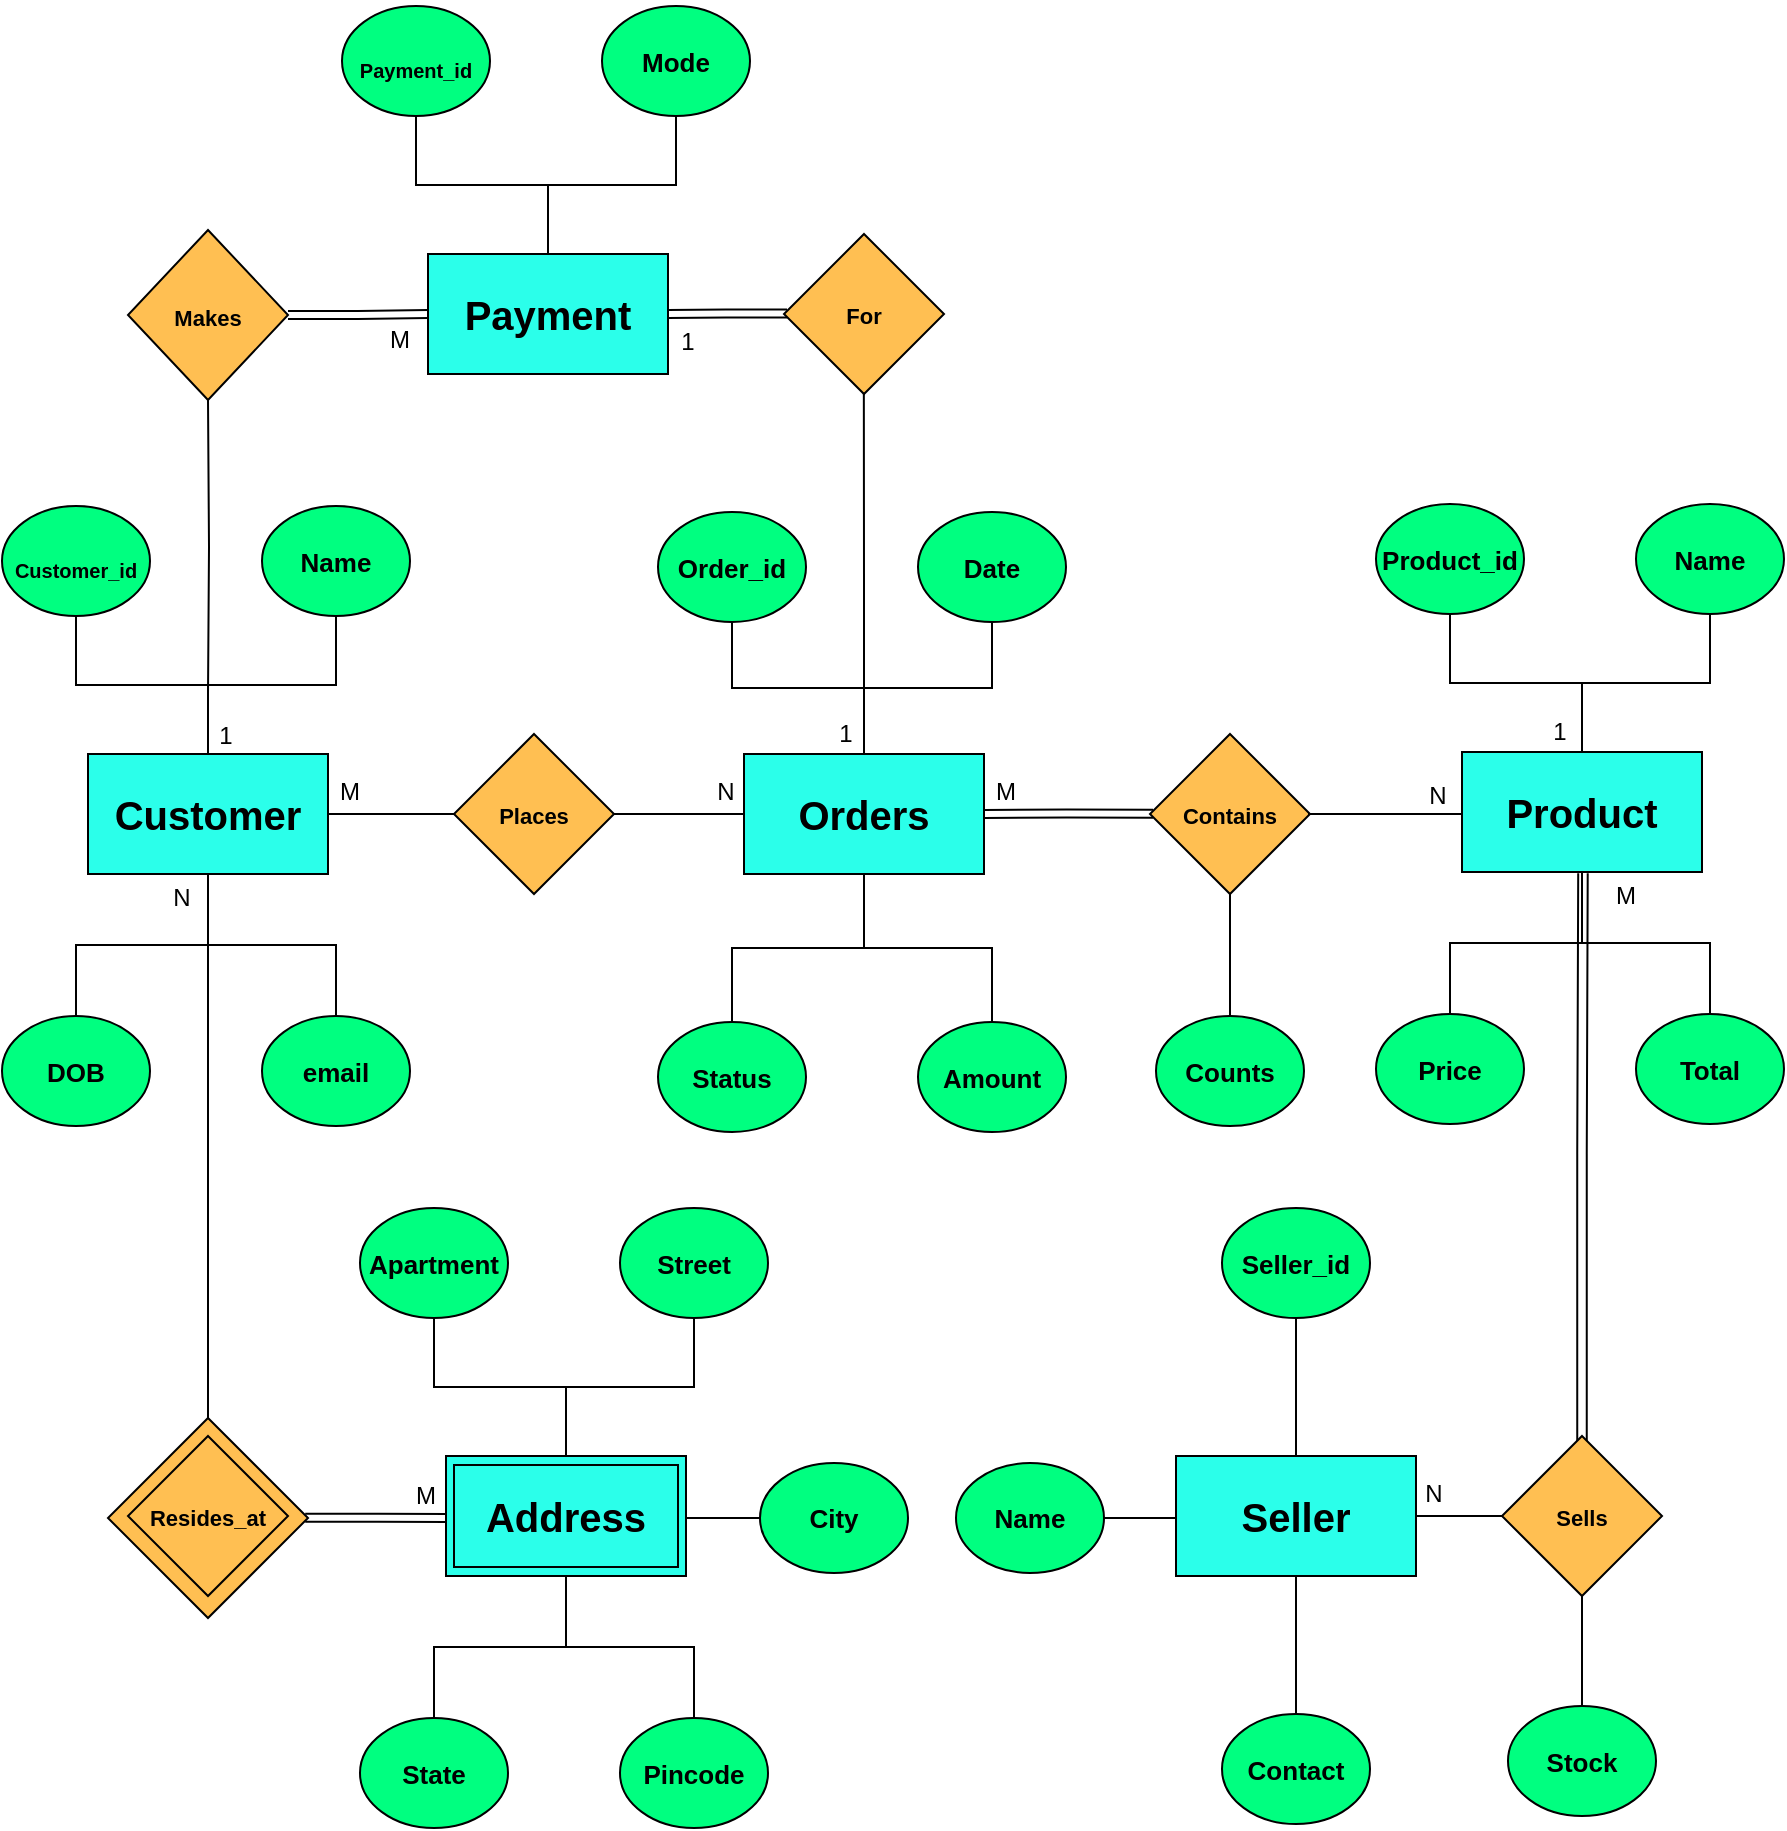 <mxfile version="21.1.2" type="device">
  <diagram id="R2lEEEUBdFMjLlhIrx00" name="Page-1">
    <mxGraphModel dx="3696" dy="1213" grid="1" gridSize="10" guides="1" tooltips="1" connect="1" arrows="1" fold="1" page="1" pageScale="1" pageWidth="827" pageHeight="1169" math="0" shadow="0" extFonts="Permanent Marker^https://fonts.googleapis.com/css?family=Permanent+Marker">
      <root>
        <mxCell id="0" />
        <mxCell id="1" parent="0" />
        <mxCell id="KHnSY-_LkUJuz1N_nqIR-14" style="edgeStyle=orthogonalEdgeStyle;rounded=0;orthogonalLoop=1;jettySize=auto;html=1;shape=link;entryX=0.504;entryY=1.011;entryDx=0;entryDy=0;entryPerimeter=0;width=-4.76;exitX=0.5;exitY=0.063;exitDx=0;exitDy=0;exitPerimeter=0;" parent="1" source="v4f28T3IhRBPjSLcpTwt-173" target="v4f28T3IhRBPjSLcpTwt-58" edge="1">
          <mxGeometry relative="1" as="geometry">
            <mxPoint x="-407" y="1570" as="targetPoint" />
          </mxGeometry>
        </mxCell>
        <mxCell id="v4f28T3IhRBPjSLcpTwt-319" style="edgeStyle=orthogonalEdgeStyle;rounded=0;orthogonalLoop=1;jettySize=auto;html=1;endArrow=none;endFill=0;" parent="1" source="v4f28T3IhRBPjSLcpTwt-170" edge="1">
          <mxGeometry relative="1" as="geometry">
            <mxPoint x="-583" y="1620" as="targetPoint" />
          </mxGeometry>
        </mxCell>
        <mxCell id="v4f28T3IhRBPjSLcpTwt-56" value="" style="group" parent="1" vertex="1" connectable="0">
          <mxGeometry x="-610" y="1691" width="271" height="310" as="geometry" />
        </mxCell>
        <mxCell id="v4f28T3IhRBPjSLcpTwt-55" style="edgeStyle=orthogonalEdgeStyle;rounded=0;orthogonalLoop=1;jettySize=auto;html=1;endArrow=none;endFill=0;" parent="v4f28T3IhRBPjSLcpTwt-56" source="v4f28T3IhRBPjSLcpTwt-37" edge="1">
          <mxGeometry relative="1" as="geometry">
            <mxPoint x="117" y="151.5" as="targetPoint" />
          </mxGeometry>
        </mxCell>
        <mxCell id="KHnSY-_LkUJuz1N_nqIR-15" style="edgeStyle=orthogonalEdgeStyle;rounded=0;orthogonalLoop=1;jettySize=auto;html=1;entryX=0;entryY=0.5;entryDx=0;entryDy=0;endArrow=none;endFill=0;" parent="v4f28T3IhRBPjSLcpTwt-56" source="v4f28T3IhRBPjSLcpTwt-31" target="v4f28T3IhRBPjSLcpTwt-173" edge="1">
          <mxGeometry relative="1" as="geometry" />
        </mxCell>
        <mxCell id="v4f28T3IhRBPjSLcpTwt-31" value="&lt;h3 style=&quot;font-size: 20px;&quot;&gt;Seller&lt;/h3&gt;" style="rounded=0;whiteSpace=wrap;html=1;fillColor=#2BFFEA;align=center;" parent="v4f28T3IhRBPjSLcpTwt-56" vertex="1">
          <mxGeometry y="124" width="120" height="60" as="geometry" />
        </mxCell>
        <mxCell id="v4f28T3IhRBPjSLcpTwt-32" value="&lt;h1 style=&quot;font-size: 13px;&quot;&gt;Seller_id&lt;/h1&gt;" style="ellipse;whiteSpace=wrap;html=1;fillColor=#00FF80;" parent="v4f28T3IhRBPjSLcpTwt-56" vertex="1">
          <mxGeometry x="23" width="74" height="55" as="geometry" />
        </mxCell>
        <mxCell id="v4f28T3IhRBPjSLcpTwt-33" style="edgeStyle=orthogonalEdgeStyle;rounded=0;orthogonalLoop=1;jettySize=auto;html=1;entryX=0.5;entryY=1;entryDx=0;entryDy=0;endArrow=none;endFill=0;" parent="v4f28T3IhRBPjSLcpTwt-56" source="v4f28T3IhRBPjSLcpTwt-31" target="v4f28T3IhRBPjSLcpTwt-32" edge="1">
          <mxGeometry relative="1" as="geometry" />
        </mxCell>
        <mxCell id="v4f28T3IhRBPjSLcpTwt-40" value="&lt;h1 style=&quot;font-size: 13px;&quot;&gt;Contact&lt;/h1&gt;" style="ellipse;whiteSpace=wrap;html=1;fillColor=#00FF80;" parent="v4f28T3IhRBPjSLcpTwt-56" vertex="1">
          <mxGeometry x="23" y="253" width="74" height="55" as="geometry" />
        </mxCell>
        <mxCell id="v4f28T3IhRBPjSLcpTwt-41" style="edgeStyle=orthogonalEdgeStyle;rounded=0;orthogonalLoop=1;jettySize=auto;html=1;entryX=0.5;entryY=0;entryDx=0;entryDy=0;strokeColor=default;endArrow=none;endFill=0;" parent="v4f28T3IhRBPjSLcpTwt-56" source="v4f28T3IhRBPjSLcpTwt-31" target="v4f28T3IhRBPjSLcpTwt-40" edge="1">
          <mxGeometry relative="1" as="geometry" />
        </mxCell>
        <mxCell id="v4f28T3IhRBPjSLcpTwt-173" value="&lt;h3 style=&quot;border-color: var(--border-color);&quot;&gt;&lt;font style=&quot;font-size: 11px;&quot;&gt;Sells&lt;/font&gt;&lt;/h3&gt;" style="rhombus;whiteSpace=wrap;html=1;fillColor=#FFBF52;" parent="v4f28T3IhRBPjSLcpTwt-56" vertex="1">
          <mxGeometry x="163" y="114" width="80" height="80" as="geometry" />
        </mxCell>
        <mxCell id="v4f28T3IhRBPjSLcpTwt-323" value="&lt;h1 style=&quot;font-size: 13px;&quot;&gt;Stock&lt;/h1&gt;" style="ellipse;whiteSpace=wrap;html=1;fillColor=#00FF80;" parent="v4f28T3IhRBPjSLcpTwt-56" vertex="1">
          <mxGeometry x="166" y="249" width="74" height="55" as="geometry" />
        </mxCell>
        <mxCell id="v4f28T3IhRBPjSLcpTwt-324" style="edgeStyle=orthogonalEdgeStyle;rounded=0;orthogonalLoop=1;jettySize=auto;html=1;entryX=0.5;entryY=0;entryDx=0;entryDy=0;endArrow=none;endFill=0;" parent="v4f28T3IhRBPjSLcpTwt-56" source="v4f28T3IhRBPjSLcpTwt-173" target="v4f28T3IhRBPjSLcpTwt-323" edge="1">
          <mxGeometry relative="1" as="geometry" />
        </mxCell>
        <mxCell id="KHnSY-_LkUJuz1N_nqIR-45" value="N" style="text;html=1;strokeColor=none;fillColor=none;align=center;verticalAlign=middle;whiteSpace=wrap;rounded=0;" parent="v4f28T3IhRBPjSLcpTwt-56" vertex="1">
          <mxGeometry x="124" y="138" width="10" height="10" as="geometry" />
        </mxCell>
        <mxCell id="v4f28T3IhRBPjSLcpTwt-86" value="" style="group" parent="1" vertex="1" connectable="0">
          <mxGeometry x="-510" y="1339" width="204" height="310" as="geometry" />
        </mxCell>
        <mxCell id="v4f28T3IhRBPjSLcpTwt-58" value="&lt;h3 style=&quot;font-size: 20px;&quot;&gt;Product&lt;/h3&gt;" style="rounded=0;whiteSpace=wrap;html=1;fillColor=#2BFFEA;align=center;" parent="v4f28T3IhRBPjSLcpTwt-86" vertex="1">
          <mxGeometry x="43" y="124" width="120" height="60" as="geometry" />
        </mxCell>
        <mxCell id="v4f28T3IhRBPjSLcpTwt-84" value="" style="edgeStyle=orthogonalEdgeStyle;rounded=0;orthogonalLoop=1;jettySize=auto;html=1;endArrow=none;endFill=0;" parent="v4f28T3IhRBPjSLcpTwt-86" source="v4f28T3IhRBPjSLcpTwt-59" target="v4f28T3IhRBPjSLcpTwt-58" edge="1">
          <mxGeometry relative="1" as="geometry" />
        </mxCell>
        <mxCell id="v4f28T3IhRBPjSLcpTwt-59" value="&lt;h1 style=&quot;font-size: 13px;&quot;&gt;Name&lt;/h1&gt;" style="ellipse;whiteSpace=wrap;html=1;fillColor=#00FF80;" parent="v4f28T3IhRBPjSLcpTwt-86" vertex="1">
          <mxGeometry x="130" width="74" height="55" as="geometry" />
        </mxCell>
        <mxCell id="v4f28T3IhRBPjSLcpTwt-85" value="" style="edgeStyle=orthogonalEdgeStyle;rounded=0;orthogonalLoop=1;jettySize=auto;html=1;endArrow=none;endFill=0;" parent="v4f28T3IhRBPjSLcpTwt-86" source="v4f28T3IhRBPjSLcpTwt-62" target="v4f28T3IhRBPjSLcpTwt-58" edge="1">
          <mxGeometry relative="1" as="geometry" />
        </mxCell>
        <mxCell id="v4f28T3IhRBPjSLcpTwt-62" value="&lt;h1 style=&quot;font-size: 13px;&quot;&gt;Product_id&lt;/h1&gt;" style="ellipse;whiteSpace=wrap;html=1;fillColor=#00FF80;" parent="v4f28T3IhRBPjSLcpTwt-86" vertex="1">
          <mxGeometry width="74" height="55" as="geometry" />
        </mxCell>
        <mxCell id="v4f28T3IhRBPjSLcpTwt-83" value="" style="edgeStyle=orthogonalEdgeStyle;rounded=0;orthogonalLoop=1;jettySize=auto;html=1;endArrow=none;endFill=0;" parent="v4f28T3IhRBPjSLcpTwt-86" source="v4f28T3IhRBPjSLcpTwt-66" target="v4f28T3IhRBPjSLcpTwt-58" edge="1">
          <mxGeometry relative="1" as="geometry" />
        </mxCell>
        <mxCell id="v4f28T3IhRBPjSLcpTwt-66" value="&lt;h1 style=&quot;font-size: 13px;&quot;&gt;Price&lt;/h1&gt;" style="ellipse;whiteSpace=wrap;html=1;fillColor=#00FF80;" parent="v4f28T3IhRBPjSLcpTwt-86" vertex="1">
          <mxGeometry y="255" width="74" height="55" as="geometry" />
        </mxCell>
        <mxCell id="v4f28T3IhRBPjSLcpTwt-82" value="" style="edgeStyle=orthogonalEdgeStyle;rounded=0;orthogonalLoop=1;jettySize=auto;html=1;endArrow=none;endFill=0;" parent="v4f28T3IhRBPjSLcpTwt-86" source="v4f28T3IhRBPjSLcpTwt-67" target="v4f28T3IhRBPjSLcpTwt-58" edge="1">
          <mxGeometry relative="1" as="geometry" />
        </mxCell>
        <mxCell id="v4f28T3IhRBPjSLcpTwt-67" value="&lt;h1 style=&quot;font-size: 13px;&quot;&gt;Total&lt;/h1&gt;" style="ellipse;whiteSpace=wrap;html=1;fillColor=#00FF80;" parent="v4f28T3IhRBPjSLcpTwt-86" vertex="1">
          <mxGeometry x="130" y="255" width="74" height="55" as="geometry" />
        </mxCell>
        <mxCell id="v4f28T3IhRBPjSLcpTwt-226" value="N" style="text;html=1;strokeColor=none;fillColor=none;align=center;verticalAlign=middle;whiteSpace=wrap;rounded=0;" parent="v4f28T3IhRBPjSLcpTwt-86" vertex="1">
          <mxGeometry x="26" y="141" width="10" height="10" as="geometry" />
        </mxCell>
        <mxCell id="v4f28T3IhRBPjSLcpTwt-246" value="M" style="text;html=1;strokeColor=none;fillColor=none;align=center;verticalAlign=middle;whiteSpace=wrap;rounded=0;" parent="v4f28T3IhRBPjSLcpTwt-86" vertex="1">
          <mxGeometry x="120" y="191" width="10" height="10" as="geometry" />
        </mxCell>
        <mxCell id="v4f28T3IhRBPjSLcpTwt-294" value="1" style="text;html=1;strokeColor=none;fillColor=none;align=center;verticalAlign=middle;whiteSpace=wrap;rounded=0;" parent="v4f28T3IhRBPjSLcpTwt-86" vertex="1">
          <mxGeometry x="87" y="109" width="10" height="10" as="geometry" />
        </mxCell>
        <mxCell id="v4f28T3IhRBPjSLcpTwt-129" value="" style="group" parent="1" vertex="1" connectable="0">
          <mxGeometry x="-869" y="1343" width="380" height="385" as="geometry" />
        </mxCell>
        <mxCell id="v4f28T3IhRBPjSLcpTwt-98" value="&lt;h3 style=&quot;font-size: 20px;&quot;&gt;Orders&lt;/h3&gt;" style="rounded=0;whiteSpace=wrap;html=1;fillColor=#2BFFEA;align=center;" parent="v4f28T3IhRBPjSLcpTwt-129" vertex="1">
          <mxGeometry x="43" y="121" width="120" height="60" as="geometry" />
        </mxCell>
        <mxCell id="v4f28T3IhRBPjSLcpTwt-99" value="" style="edgeStyle=orthogonalEdgeStyle;rounded=0;orthogonalLoop=1;jettySize=auto;html=1;endArrow=none;endFill=0;" parent="v4f28T3IhRBPjSLcpTwt-129" source="v4f28T3IhRBPjSLcpTwt-100" target="v4f28T3IhRBPjSLcpTwt-98" edge="1">
          <mxGeometry relative="1" as="geometry" />
        </mxCell>
        <mxCell id="v4f28T3IhRBPjSLcpTwt-100" value="&lt;h1 style=&quot;font-size: 13px;&quot;&gt;Date&lt;/h1&gt;" style="ellipse;whiteSpace=wrap;html=1;fillColor=#00FF80;" parent="v4f28T3IhRBPjSLcpTwt-129" vertex="1">
          <mxGeometry x="130" width="74" height="55" as="geometry" />
        </mxCell>
        <mxCell id="v4f28T3IhRBPjSLcpTwt-101" value="" style="edgeStyle=orthogonalEdgeStyle;rounded=0;orthogonalLoop=1;jettySize=auto;html=1;endArrow=none;endFill=0;" parent="v4f28T3IhRBPjSLcpTwt-129" source="v4f28T3IhRBPjSLcpTwt-102" target="v4f28T3IhRBPjSLcpTwt-98" edge="1">
          <mxGeometry relative="1" as="geometry" />
        </mxCell>
        <mxCell id="v4f28T3IhRBPjSLcpTwt-102" value="&lt;h1 style=&quot;font-size: 13px;&quot;&gt;Order_id&lt;/h1&gt;" style="ellipse;whiteSpace=wrap;html=1;fillColor=#00FF80;" parent="v4f28T3IhRBPjSLcpTwt-129" vertex="1">
          <mxGeometry width="74" height="55" as="geometry" />
        </mxCell>
        <mxCell id="v4f28T3IhRBPjSLcpTwt-103" value="" style="edgeStyle=orthogonalEdgeStyle;rounded=0;orthogonalLoop=1;jettySize=auto;html=1;endArrow=none;endFill=0;" parent="v4f28T3IhRBPjSLcpTwt-129" source="v4f28T3IhRBPjSLcpTwt-104" target="v4f28T3IhRBPjSLcpTwt-98" edge="1">
          <mxGeometry relative="1" as="geometry" />
        </mxCell>
        <mxCell id="v4f28T3IhRBPjSLcpTwt-104" value="&lt;h1 style=&quot;font-size: 13px;&quot;&gt;Status&lt;/h1&gt;" style="ellipse;whiteSpace=wrap;html=1;fillColor=#00FF80;" parent="v4f28T3IhRBPjSLcpTwt-129" vertex="1">
          <mxGeometry y="255" width="74" height="55" as="geometry" />
        </mxCell>
        <mxCell id="v4f28T3IhRBPjSLcpTwt-105" value="" style="edgeStyle=orthogonalEdgeStyle;rounded=0;orthogonalLoop=1;jettySize=auto;html=1;endArrow=none;endFill=0;" parent="v4f28T3IhRBPjSLcpTwt-129" source="v4f28T3IhRBPjSLcpTwt-106" target="v4f28T3IhRBPjSLcpTwt-98" edge="1">
          <mxGeometry relative="1" as="geometry" />
        </mxCell>
        <mxCell id="v4f28T3IhRBPjSLcpTwt-106" value="&lt;h1 style=&quot;font-size: 13px;&quot;&gt;Amount&lt;/h1&gt;" style="ellipse;whiteSpace=wrap;html=1;fillColor=#00FF80;" parent="v4f28T3IhRBPjSLcpTwt-129" vertex="1">
          <mxGeometry x="130" y="255" width="74" height="55" as="geometry" />
        </mxCell>
        <mxCell id="v4f28T3IhRBPjSLcpTwt-204" value="N" style="text;html=1;strokeColor=none;fillColor=none;align=center;verticalAlign=middle;whiteSpace=wrap;rounded=0;" parent="v4f28T3IhRBPjSLcpTwt-129" vertex="1">
          <mxGeometry x="29" y="135" width="10" height="10" as="geometry" />
        </mxCell>
        <mxCell id="v4f28T3IhRBPjSLcpTwt-205" value="M" style="text;html=1;strokeColor=none;fillColor=none;align=center;verticalAlign=middle;whiteSpace=wrap;rounded=0;" parent="v4f28T3IhRBPjSLcpTwt-129" vertex="1">
          <mxGeometry x="169" y="135" width="10" height="10" as="geometry" />
        </mxCell>
        <mxCell id="v4f28T3IhRBPjSLcpTwt-320" value="&lt;h1 style=&quot;font-size: 13px;&quot;&gt;Counts&lt;/h1&gt;" style="ellipse;whiteSpace=wrap;html=1;fillColor=#00FF80;" parent="v4f28T3IhRBPjSLcpTwt-129" vertex="1">
          <mxGeometry x="249" y="252" width="74" height="55" as="geometry" />
        </mxCell>
        <mxCell id="KHnSY-_LkUJuz1N_nqIR-49" value="" style="group" parent="v4f28T3IhRBPjSLcpTwt-129" vertex="1" connectable="0">
          <mxGeometry x="-158" y="-253" width="204" height="184" as="geometry" />
        </mxCell>
        <mxCell id="v4f28T3IhRBPjSLcpTwt-118" value="&lt;h3 style=&quot;font-size: 20px;&quot;&gt;Payment&lt;/h3&gt;" style="rounded=0;whiteSpace=wrap;html=1;fillColor=#2BFFEA;align=center;container=0;" parent="KHnSY-_LkUJuz1N_nqIR-49" vertex="1">
          <mxGeometry x="43" y="124" width="120" height="60" as="geometry" />
        </mxCell>
        <mxCell id="v4f28T3IhRBPjSLcpTwt-119" value="" style="edgeStyle=orthogonalEdgeStyle;rounded=0;orthogonalLoop=1;jettySize=auto;html=1;endArrow=none;endFill=0;" parent="KHnSY-_LkUJuz1N_nqIR-49" source="v4f28T3IhRBPjSLcpTwt-120" target="v4f28T3IhRBPjSLcpTwt-118" edge="1">
          <mxGeometry relative="1" as="geometry" />
        </mxCell>
        <mxCell id="v4f28T3IhRBPjSLcpTwt-120" value="&lt;h1 style=&quot;font-size: 13px;&quot;&gt;Mode&lt;/h1&gt;" style="ellipse;whiteSpace=wrap;html=1;fillColor=#00FF80;container=0;" parent="KHnSY-_LkUJuz1N_nqIR-49" vertex="1">
          <mxGeometry x="130" width="74" height="55" as="geometry" />
        </mxCell>
        <mxCell id="v4f28T3IhRBPjSLcpTwt-121" value="" style="edgeStyle=orthogonalEdgeStyle;rounded=0;orthogonalLoop=1;jettySize=auto;html=1;endArrow=none;endFill=0;" parent="KHnSY-_LkUJuz1N_nqIR-49" source="v4f28T3IhRBPjSLcpTwt-122" target="v4f28T3IhRBPjSLcpTwt-118" edge="1">
          <mxGeometry relative="1" as="geometry" />
        </mxCell>
        <mxCell id="v4f28T3IhRBPjSLcpTwt-122" value="&lt;h1 style=&quot;&quot;&gt;&lt;font style=&quot;font-size: 10px;&quot;&gt;Payment_id&lt;/font&gt;&lt;/h1&gt;" style="ellipse;whiteSpace=wrap;html=1;fillColor=#00FF80;container=0;" parent="KHnSY-_LkUJuz1N_nqIR-49" vertex="1">
          <mxGeometry width="74" height="55" as="geometry" />
        </mxCell>
        <mxCell id="v4f28T3IhRBPjSLcpTwt-247" value="M" style="text;html=1;strokeColor=none;fillColor=none;align=center;verticalAlign=middle;whiteSpace=wrap;rounded=0;container=0;" parent="KHnSY-_LkUJuz1N_nqIR-49" vertex="1">
          <mxGeometry x="24" y="162" width="10" height="10" as="geometry" />
        </mxCell>
        <mxCell id="v4f28T3IhRBPjSLcpTwt-311" value="1" style="text;html=1;strokeColor=none;fillColor=none;align=center;verticalAlign=middle;whiteSpace=wrap;rounded=0;container=0;" parent="KHnSY-_LkUJuz1N_nqIR-49" vertex="1">
          <mxGeometry x="168" y="163" width="10" height="10" as="geometry" />
        </mxCell>
        <mxCell id="KHnSY-_LkUJuz1N_nqIR-50" style="edgeStyle=orthogonalEdgeStyle;rounded=0;orthogonalLoop=1;jettySize=auto;html=1;exitX=0.5;exitY=1;exitDx=0;exitDy=0;" parent="KHnSY-_LkUJuz1N_nqIR-49" source="v4f28T3IhRBPjSLcpTwt-118" target="v4f28T3IhRBPjSLcpTwt-118" edge="1">
          <mxGeometry relative="1" as="geometry" />
        </mxCell>
        <mxCell id="v4f28T3IhRBPjSLcpTwt-249" value="1" style="text;html=1;strokeColor=none;fillColor=none;align=center;verticalAlign=middle;whiteSpace=wrap;rounded=0;" parent="v4f28T3IhRBPjSLcpTwt-129" vertex="1">
          <mxGeometry x="89" y="106" width="10" height="10" as="geometry" />
        </mxCell>
        <mxCell id="v4f28T3IhRBPjSLcpTwt-170" value="&lt;h3 style=&quot;border-color: var(--border-color);&quot;&gt;&lt;font style=&quot;font-size: 11px;&quot;&gt;Contains&lt;/font&gt;&lt;/h3&gt;" style="rhombus;whiteSpace=wrap;html=1;fillColor=#FFBF52;" parent="1" vertex="1">
          <mxGeometry x="-623" y="1454" width="80" height="80" as="geometry" />
        </mxCell>
        <mxCell id="v4f28T3IhRBPjSLcpTwt-171" style="edgeStyle=orthogonalEdgeStyle;rounded=0;orthogonalLoop=1;jettySize=auto;html=1;entryX=1;entryY=0.5;entryDx=0;entryDy=0;endArrow=none;endFill=0;shape=link;exitX=0.019;exitY=0.498;exitDx=0;exitDy=0;exitPerimeter=0;" parent="1" source="v4f28T3IhRBPjSLcpTwt-170" target="v4f28T3IhRBPjSLcpTwt-98" edge="1">
          <mxGeometry relative="1" as="geometry">
            <mxPoint x="-700" y="1495" as="targetPoint" />
          </mxGeometry>
        </mxCell>
        <mxCell id="v4f28T3IhRBPjSLcpTwt-172" style="edgeStyle=orthogonalEdgeStyle;rounded=0;orthogonalLoop=1;jettySize=auto;html=1;entryX=1;entryY=0.5;entryDx=0;entryDy=0;endArrow=none;endFill=0;" parent="1" edge="1">
          <mxGeometry relative="1" as="geometry">
            <mxPoint x="-467" y="1493.95" as="sourcePoint" />
            <mxPoint x="-544" y="1493.95" as="targetPoint" />
          </mxGeometry>
        </mxCell>
        <mxCell id="XzW-CbVDxbyCGw3OeyJH-3" style="edgeStyle=orthogonalEdgeStyle;rounded=0;orthogonalLoop=1;jettySize=auto;html=1;endArrow=none;endFill=0;shape=link;entryX=0;entryY=0.5;entryDx=0;entryDy=0;" parent="1" source="v4f28T3IhRBPjSLcpTwt-184" target="v4f28T3IhRBPjSLcpTwt-118" edge="1">
          <mxGeometry relative="1" as="geometry">
            <mxPoint x="-984" y="1244.5" as="targetPoint" />
          </mxGeometry>
        </mxCell>
        <mxCell id="v4f28T3IhRBPjSLcpTwt-184" value="&lt;h3 style=&quot;border-color: var(--border-color);&quot;&gt;&lt;font style=&quot;font-size: 11px;&quot;&gt;Makes&lt;/font&gt;&lt;/h3&gt;" style="rhombus;whiteSpace=wrap;html=1;fillColor=#FFBF52;container=0;" parent="1" vertex="1">
          <mxGeometry x="-1134" y="1202" width="80" height="85" as="geometry" />
        </mxCell>
        <mxCell id="v4f28T3IhRBPjSLcpTwt-188" style="edgeStyle=orthogonalEdgeStyle;rounded=0;orthogonalLoop=1;jettySize=auto;html=1;entryX=1;entryY=0.5;entryDx=0;entryDy=0;shape=link;exitX=0.019;exitY=0.497;exitDx=0;exitDy=0;exitPerimeter=0;" parent="1" source="v4f28T3IhRBPjSLcpTwt-187" target="v4f28T3IhRBPjSLcpTwt-118" edge="1">
          <mxGeometry relative="1" as="geometry" />
        </mxCell>
        <mxCell id="v4f28T3IhRBPjSLcpTwt-187" value="&lt;h3 style=&quot;border-color: var(--border-color);&quot;&gt;&lt;font style=&quot;font-size: 11px;&quot;&gt;For&lt;/font&gt;&lt;/h3&gt;" style="rhombus;whiteSpace=wrap;html=1;fillColor=#FFBF52;container=0;" parent="1" vertex="1">
          <mxGeometry x="-806" y="1204" width="80" height="80" as="geometry" />
        </mxCell>
        <mxCell id="KHnSY-_LkUJuz1N_nqIR-5" value="" style="group" parent="1" vertex="1" connectable="0">
          <mxGeometry x="-1197" y="1340" width="325" height="310" as="geometry" />
        </mxCell>
        <mxCell id="KHnSY-_LkUJuz1N_nqIR-3" value="&lt;h3 style=&quot;border-color: var(--border-color);&quot;&gt;&lt;font style=&quot;font-size: 11px;&quot;&gt;Places&lt;/font&gt;&lt;/h3&gt;" style="rhombus;whiteSpace=wrap;html=1;fillColor=#FFBF52;container=0;" parent="KHnSY-_LkUJuz1N_nqIR-5" vertex="1">
          <mxGeometry x="226" y="114" width="80" height="80" as="geometry" />
        </mxCell>
        <mxCell id="KHnSY-_LkUJuz1N_nqIR-4" style="edgeStyle=orthogonalEdgeStyle;rounded=0;orthogonalLoop=1;jettySize=auto;html=1;entryX=0;entryY=0.5;entryDx=0;entryDy=0;endArrow=none;endFill=0;" parent="KHnSY-_LkUJuz1N_nqIR-5" source="v4f28T3IhRBPjSLcpTwt-88" target="KHnSY-_LkUJuz1N_nqIR-3" edge="1">
          <mxGeometry relative="1" as="geometry" />
        </mxCell>
        <mxCell id="v4f28T3IhRBPjSLcpTwt-92" value="&lt;h1 style=&quot;&quot;&gt;&lt;font style=&quot;font-size: 10px;&quot;&gt;Customer_id&lt;/font&gt;&lt;/h1&gt;" style="ellipse;whiteSpace=wrap;html=1;fillColor=#00FF80;container=0;" parent="KHnSY-_LkUJuz1N_nqIR-5" vertex="1">
          <mxGeometry width="74" height="55" as="geometry" />
        </mxCell>
        <mxCell id="v4f28T3IhRBPjSLcpTwt-94" value="&lt;h1 style=&quot;font-size: 13px;&quot;&gt;DOB&lt;/h1&gt;" style="ellipse;whiteSpace=wrap;html=1;fillColor=#00FF80;container=0;" parent="KHnSY-_LkUJuz1N_nqIR-5" vertex="1">
          <mxGeometry y="255" width="74" height="55" as="geometry" />
        </mxCell>
        <mxCell id="v4f28T3IhRBPjSLcpTwt-201" value="M" style="text;html=1;strokeColor=none;fillColor=none;align=center;verticalAlign=middle;whiteSpace=wrap;rounded=0;container=0;" parent="KHnSY-_LkUJuz1N_nqIR-5" vertex="1">
          <mxGeometry x="169" y="138" width="10" height="10" as="geometry" />
        </mxCell>
        <mxCell id="v4f28T3IhRBPjSLcpTwt-91" value="" style="edgeStyle=orthogonalEdgeStyle;rounded=0;orthogonalLoop=1;jettySize=auto;html=1;endArrow=none;endFill=0;" parent="KHnSY-_LkUJuz1N_nqIR-5" source="v4f28T3IhRBPjSLcpTwt-92" target="v4f28T3IhRBPjSLcpTwt-88" edge="1">
          <mxGeometry relative="1" as="geometry" />
        </mxCell>
        <mxCell id="v4f28T3IhRBPjSLcpTwt-93" value="" style="edgeStyle=orthogonalEdgeStyle;rounded=0;orthogonalLoop=1;jettySize=auto;html=1;endArrow=none;endFill=0;" parent="KHnSY-_LkUJuz1N_nqIR-5" source="v4f28T3IhRBPjSLcpTwt-94" target="v4f28T3IhRBPjSLcpTwt-88" edge="1">
          <mxGeometry relative="1" as="geometry" />
        </mxCell>
        <mxCell id="KHnSY-_LkUJuz1N_nqIR-52" style="edgeStyle=orthogonalEdgeStyle;rounded=0;orthogonalLoop=1;jettySize=auto;html=1;endArrow=none;endFill=0;entryX=0.5;entryY=0.995;entryDx=0;entryDy=0;entryPerimeter=0;" parent="KHnSY-_LkUJuz1N_nqIR-5" target="v4f28T3IhRBPjSLcpTwt-184" edge="1">
          <mxGeometry relative="1" as="geometry">
            <mxPoint x="103" y="-50" as="targetPoint" />
            <mxPoint x="103" y="94" as="sourcePoint" />
          </mxGeometry>
        </mxCell>
        <mxCell id="v4f28T3IhRBPjSLcpTwt-88" value="&lt;h3 style=&quot;font-size: 20px;&quot;&gt;Customer&lt;/h3&gt;" style="rounded=0;whiteSpace=wrap;html=1;fillColor=#2BFFEA;align=center;container=0;" parent="KHnSY-_LkUJuz1N_nqIR-5" vertex="1">
          <mxGeometry x="43" y="124" width="120" height="60" as="geometry" />
        </mxCell>
        <mxCell id="v4f28T3IhRBPjSLcpTwt-89" value="" style="edgeStyle=orthogonalEdgeStyle;rounded=0;orthogonalLoop=1;jettySize=auto;html=1;endArrow=none;endFill=0;" parent="KHnSY-_LkUJuz1N_nqIR-5" source="v4f28T3IhRBPjSLcpTwt-90" target="v4f28T3IhRBPjSLcpTwt-88" edge="1">
          <mxGeometry relative="1" as="geometry" />
        </mxCell>
        <mxCell id="v4f28T3IhRBPjSLcpTwt-90" value="&lt;h1 style=&quot;font-size: 13px;&quot;&gt;Name&lt;/h1&gt;" style="ellipse;whiteSpace=wrap;html=1;fillColor=#00FF80;container=0;" parent="KHnSY-_LkUJuz1N_nqIR-5" vertex="1">
          <mxGeometry x="130" width="74" height="55" as="geometry" />
        </mxCell>
        <mxCell id="v4f28T3IhRBPjSLcpTwt-95" value="" style="edgeStyle=orthogonalEdgeStyle;rounded=0;orthogonalLoop=1;jettySize=auto;html=1;endArrow=none;endFill=0;" parent="KHnSY-_LkUJuz1N_nqIR-5" source="v4f28T3IhRBPjSLcpTwt-96" target="v4f28T3IhRBPjSLcpTwt-88" edge="1">
          <mxGeometry relative="1" as="geometry" />
        </mxCell>
        <mxCell id="v4f28T3IhRBPjSLcpTwt-96" value="&lt;h1 style=&quot;font-size: 13px;&quot;&gt;email&lt;/h1&gt;" style="ellipse;whiteSpace=wrap;html=1;fillColor=#00FF80;container=0;" parent="KHnSY-_LkUJuz1N_nqIR-5" vertex="1">
          <mxGeometry x="130" y="255" width="74" height="55" as="geometry" />
        </mxCell>
        <mxCell id="v4f28T3IhRBPjSLcpTwt-203" value="N" style="text;html=1;strokeColor=none;fillColor=none;align=center;verticalAlign=middle;whiteSpace=wrap;rounded=0;container=0;" parent="KHnSY-_LkUJuz1N_nqIR-5" vertex="1">
          <mxGeometry x="85" y="190" width="10" height="12" as="geometry" />
        </mxCell>
        <mxCell id="PQRcXPqtvLwtRppoKn_G-17" value="1" style="text;html=1;strokeColor=none;fillColor=none;align=center;verticalAlign=middle;whiteSpace=wrap;rounded=0;container=0;" vertex="1" parent="KHnSY-_LkUJuz1N_nqIR-5">
          <mxGeometry x="107" y="110" width="10" height="10" as="geometry" />
        </mxCell>
        <mxCell id="KHnSY-_LkUJuz1N_nqIR-6" style="edgeStyle=orthogonalEdgeStyle;rounded=0;orthogonalLoop=1;jettySize=auto;html=1;entryX=1;entryY=0.5;entryDx=0;entryDy=0;endArrow=none;endFill=0;" parent="1" source="v4f28T3IhRBPjSLcpTwt-98" target="KHnSY-_LkUJuz1N_nqIR-3" edge="1">
          <mxGeometry relative="1" as="geometry">
            <mxPoint x="-920" y="1494" as="targetPoint" />
          </mxGeometry>
        </mxCell>
        <mxCell id="KHnSY-_LkUJuz1N_nqIR-7" value="" style="group" parent="1" vertex="1" connectable="0">
          <mxGeometry x="-1144" y="1691" width="498" height="310" as="geometry" />
        </mxCell>
        <mxCell id="2jjhWPp6etC3V9RKSbtg-9" value="" style="edgeStyle=orthogonalEdgeStyle;rounded=0;orthogonalLoop=1;jettySize=auto;html=1;shape=link;exitX=0.986;exitY=0.499;exitDx=0;exitDy=0;exitPerimeter=0;" parent="KHnSY-_LkUJuz1N_nqIR-7" source="v4f28T3IhRBPjSLcpTwt-145" edge="1">
          <mxGeometry relative="1" as="geometry">
            <mxPoint x="170.0" y="155" as="targetPoint" />
          </mxGeometry>
        </mxCell>
        <mxCell id="2jjhWPp6etC3V9RKSbtg-33" style="edgeStyle=orthogonalEdgeStyle;rounded=0;orthogonalLoop=1;jettySize=auto;html=1;endArrow=none;endFill=0;" parent="KHnSY-_LkUJuz1N_nqIR-7" source="2jjhWPp6etC3V9RKSbtg-34" edge="1">
          <mxGeometry relative="1" as="geometry">
            <mxPoint x="286" y="155" as="targetPoint" />
          </mxGeometry>
        </mxCell>
        <mxCell id="KHnSY-_LkUJuz1N_nqIR-9" style="edgeStyle=orthogonalEdgeStyle;rounded=0;orthogonalLoop=1;jettySize=auto;html=1;endArrow=none;endFill=0;exitX=0.5;exitY=0;exitDx=0;exitDy=0;" parent="KHnSY-_LkUJuz1N_nqIR-7" source="v4f28T3IhRBPjSLcpTwt-145" edge="1">
          <mxGeometry relative="1" as="geometry">
            <mxPoint x="50" y="-161" as="targetPoint" />
            <mxPoint x="50" y="64" as="sourcePoint" />
          </mxGeometry>
        </mxCell>
        <mxCell id="v4f28T3IhRBPjSLcpTwt-145" value="&lt;h3 style=&quot;border-color: var(--border-color);&quot;&gt;&lt;br&gt;&lt;/h3&gt;" style="rhombus;whiteSpace=wrap;html=1;fillColor=#FFBF52;container=0;" parent="KHnSY-_LkUJuz1N_nqIR-7" vertex="1">
          <mxGeometry y="105" width="100" height="100" as="geometry" />
        </mxCell>
        <mxCell id="v4f28T3IhRBPjSLcpTwt-144" value="&lt;h3 style=&quot;border-color: var(--border-color);&quot;&gt;&lt;font style=&quot;font-size: 11px;&quot;&gt;Resides_at&lt;/font&gt;&lt;/h3&gt;" style="rhombus;whiteSpace=wrap;html=1;fillColor=#FFBF52;container=0;" parent="KHnSY-_LkUJuz1N_nqIR-7" vertex="1">
          <mxGeometry x="10" y="114" width="80" height="80" as="geometry" />
        </mxCell>
        <mxCell id="2jjhWPp6etC3V9RKSbtg-32" value="" style="group" parent="KHnSY-_LkUJuz1N_nqIR-7" vertex="1" connectable="0">
          <mxGeometry x="126" width="204" height="310" as="geometry" />
        </mxCell>
        <mxCell id="2jjhWPp6etC3V9RKSbtg-10" value="&lt;h1 style=&quot;border-color: var(--border-color); font-size: 13px;&quot;&gt;Apartment&lt;/h1&gt;" style="ellipse;whiteSpace=wrap;html=1;fillColor=#00FF80;container=0;" parent="2jjhWPp6etC3V9RKSbtg-32" vertex="1">
          <mxGeometry width="74" height="55" as="geometry" />
        </mxCell>
        <mxCell id="2jjhWPp6etC3V9RKSbtg-11" value="&lt;h1 style=&quot;border-color: var(--border-color); font-size: 13px;&quot;&gt;State&lt;/h1&gt;" style="ellipse;whiteSpace=wrap;html=1;fillColor=#00FF80;container=0;" parent="2jjhWPp6etC3V9RKSbtg-32" vertex="1">
          <mxGeometry y="255" width="74" height="55" as="geometry" />
        </mxCell>
        <mxCell id="2jjhWPp6etC3V9RKSbtg-12" value="M" style="text;html=1;strokeColor=none;fillColor=none;align=center;verticalAlign=middle;whiteSpace=wrap;rounded=0;container=0;" parent="2jjhWPp6etC3V9RKSbtg-32" vertex="1">
          <mxGeometry x="28" y="140" width="10" height="8" as="geometry" />
        </mxCell>
        <mxCell id="2jjhWPp6etC3V9RKSbtg-13" value="" style="edgeStyle=orthogonalEdgeStyle;rounded=0;orthogonalLoop=1;jettySize=auto;html=1;endArrow=none;endFill=0;" parent="2jjhWPp6etC3V9RKSbtg-32" source="2jjhWPp6etC3V9RKSbtg-10" target="2jjhWPp6etC3V9RKSbtg-15" edge="1">
          <mxGeometry relative="1" as="geometry" />
        </mxCell>
        <mxCell id="2jjhWPp6etC3V9RKSbtg-14" value="" style="edgeStyle=orthogonalEdgeStyle;rounded=0;orthogonalLoop=1;jettySize=auto;html=1;endArrow=none;endFill=0;" parent="2jjhWPp6etC3V9RKSbtg-32" source="2jjhWPp6etC3V9RKSbtg-11" target="2jjhWPp6etC3V9RKSbtg-15" edge="1">
          <mxGeometry relative="1" as="geometry" />
        </mxCell>
        <mxCell id="2jjhWPp6etC3V9RKSbtg-15" value="&lt;h3 style=&quot;font-size: 20px;&quot;&gt;Address&lt;/h3&gt;" style="rounded=0;whiteSpace=wrap;html=1;fillColor=#2BFFEA;align=center;container=0;fillOpacity=100;backgroundOutline=0;" parent="2jjhWPp6etC3V9RKSbtg-32" vertex="1">
          <mxGeometry x="43" y="124" width="120" height="60" as="geometry" />
        </mxCell>
        <mxCell id="2jjhWPp6etC3V9RKSbtg-16" value="" style="edgeStyle=orthogonalEdgeStyle;rounded=0;orthogonalLoop=1;jettySize=auto;html=1;endArrow=none;endFill=0;" parent="2jjhWPp6etC3V9RKSbtg-32" source="2jjhWPp6etC3V9RKSbtg-17" target="2jjhWPp6etC3V9RKSbtg-15" edge="1">
          <mxGeometry relative="1" as="geometry" />
        </mxCell>
        <mxCell id="2jjhWPp6etC3V9RKSbtg-17" value="&lt;h1 style=&quot;border-color: var(--border-color); font-size: 13px;&quot;&gt;Street&lt;/h1&gt;" style="ellipse;whiteSpace=wrap;html=1;fillColor=#00FF80;container=0;" parent="2jjhWPp6etC3V9RKSbtg-32" vertex="1">
          <mxGeometry x="130" width="74" height="55" as="geometry" />
        </mxCell>
        <mxCell id="2jjhWPp6etC3V9RKSbtg-18" value="" style="edgeStyle=orthogonalEdgeStyle;rounded=0;orthogonalLoop=1;jettySize=auto;html=1;endArrow=none;endFill=0;" parent="2jjhWPp6etC3V9RKSbtg-32" source="2jjhWPp6etC3V9RKSbtg-19" target="2jjhWPp6etC3V9RKSbtg-15" edge="1">
          <mxGeometry relative="1" as="geometry" />
        </mxCell>
        <mxCell id="2jjhWPp6etC3V9RKSbtg-19" value="&lt;h1 style=&quot;border-color: var(--border-color); font-size: 13px;&quot;&gt;Pincode&lt;/h1&gt;" style="ellipse;whiteSpace=wrap;html=1;fillColor=#00FF80;container=0;" parent="2jjhWPp6etC3V9RKSbtg-32" vertex="1">
          <mxGeometry x="130" y="255" width="74" height="55" as="geometry" />
        </mxCell>
        <mxCell id="PQRcXPqtvLwtRppoKn_G-1" value="" style="rounded=0;whiteSpace=wrap;html=1;fillColor=none;" vertex="1" parent="2jjhWPp6etC3V9RKSbtg-32">
          <mxGeometry x="47" y="128.5" width="112" height="51" as="geometry" />
        </mxCell>
        <mxCell id="2jjhWPp6etC3V9RKSbtg-34" value="&lt;h1 style=&quot;border-color: var(--border-color); font-size: 13px;&quot;&gt;City&lt;/h1&gt;" style="ellipse;whiteSpace=wrap;html=1;fillColor=#00FF80;" parent="KHnSY-_LkUJuz1N_nqIR-7" vertex="1">
          <mxGeometry x="326" y="127.5" width="74" height="55" as="geometry" />
        </mxCell>
        <mxCell id="v4f28T3IhRBPjSLcpTwt-37" value="&lt;h1 style=&quot;font-size: 13px;&quot;&gt;Name&lt;/h1&gt;" style="ellipse;whiteSpace=wrap;html=1;fillColor=#00FF80;" parent="KHnSY-_LkUJuz1N_nqIR-7" vertex="1">
          <mxGeometry x="424" y="127.5" width="74" height="55" as="geometry" />
        </mxCell>
        <mxCell id="KHnSY-_LkUJuz1N_nqIR-55" style="edgeStyle=orthogonalEdgeStyle;rounded=0;orthogonalLoop=1;jettySize=auto;html=1;endArrow=none;endFill=0;entryX=0.499;entryY=0.992;entryDx=0;entryDy=0;entryPerimeter=0;" parent="1" source="v4f28T3IhRBPjSLcpTwt-98" target="v4f28T3IhRBPjSLcpTwt-187" edge="1">
          <mxGeometry relative="1" as="geometry">
            <mxPoint x="-766" y="1290" as="targetPoint" />
          </mxGeometry>
        </mxCell>
      </root>
    </mxGraphModel>
  </diagram>
</mxfile>
